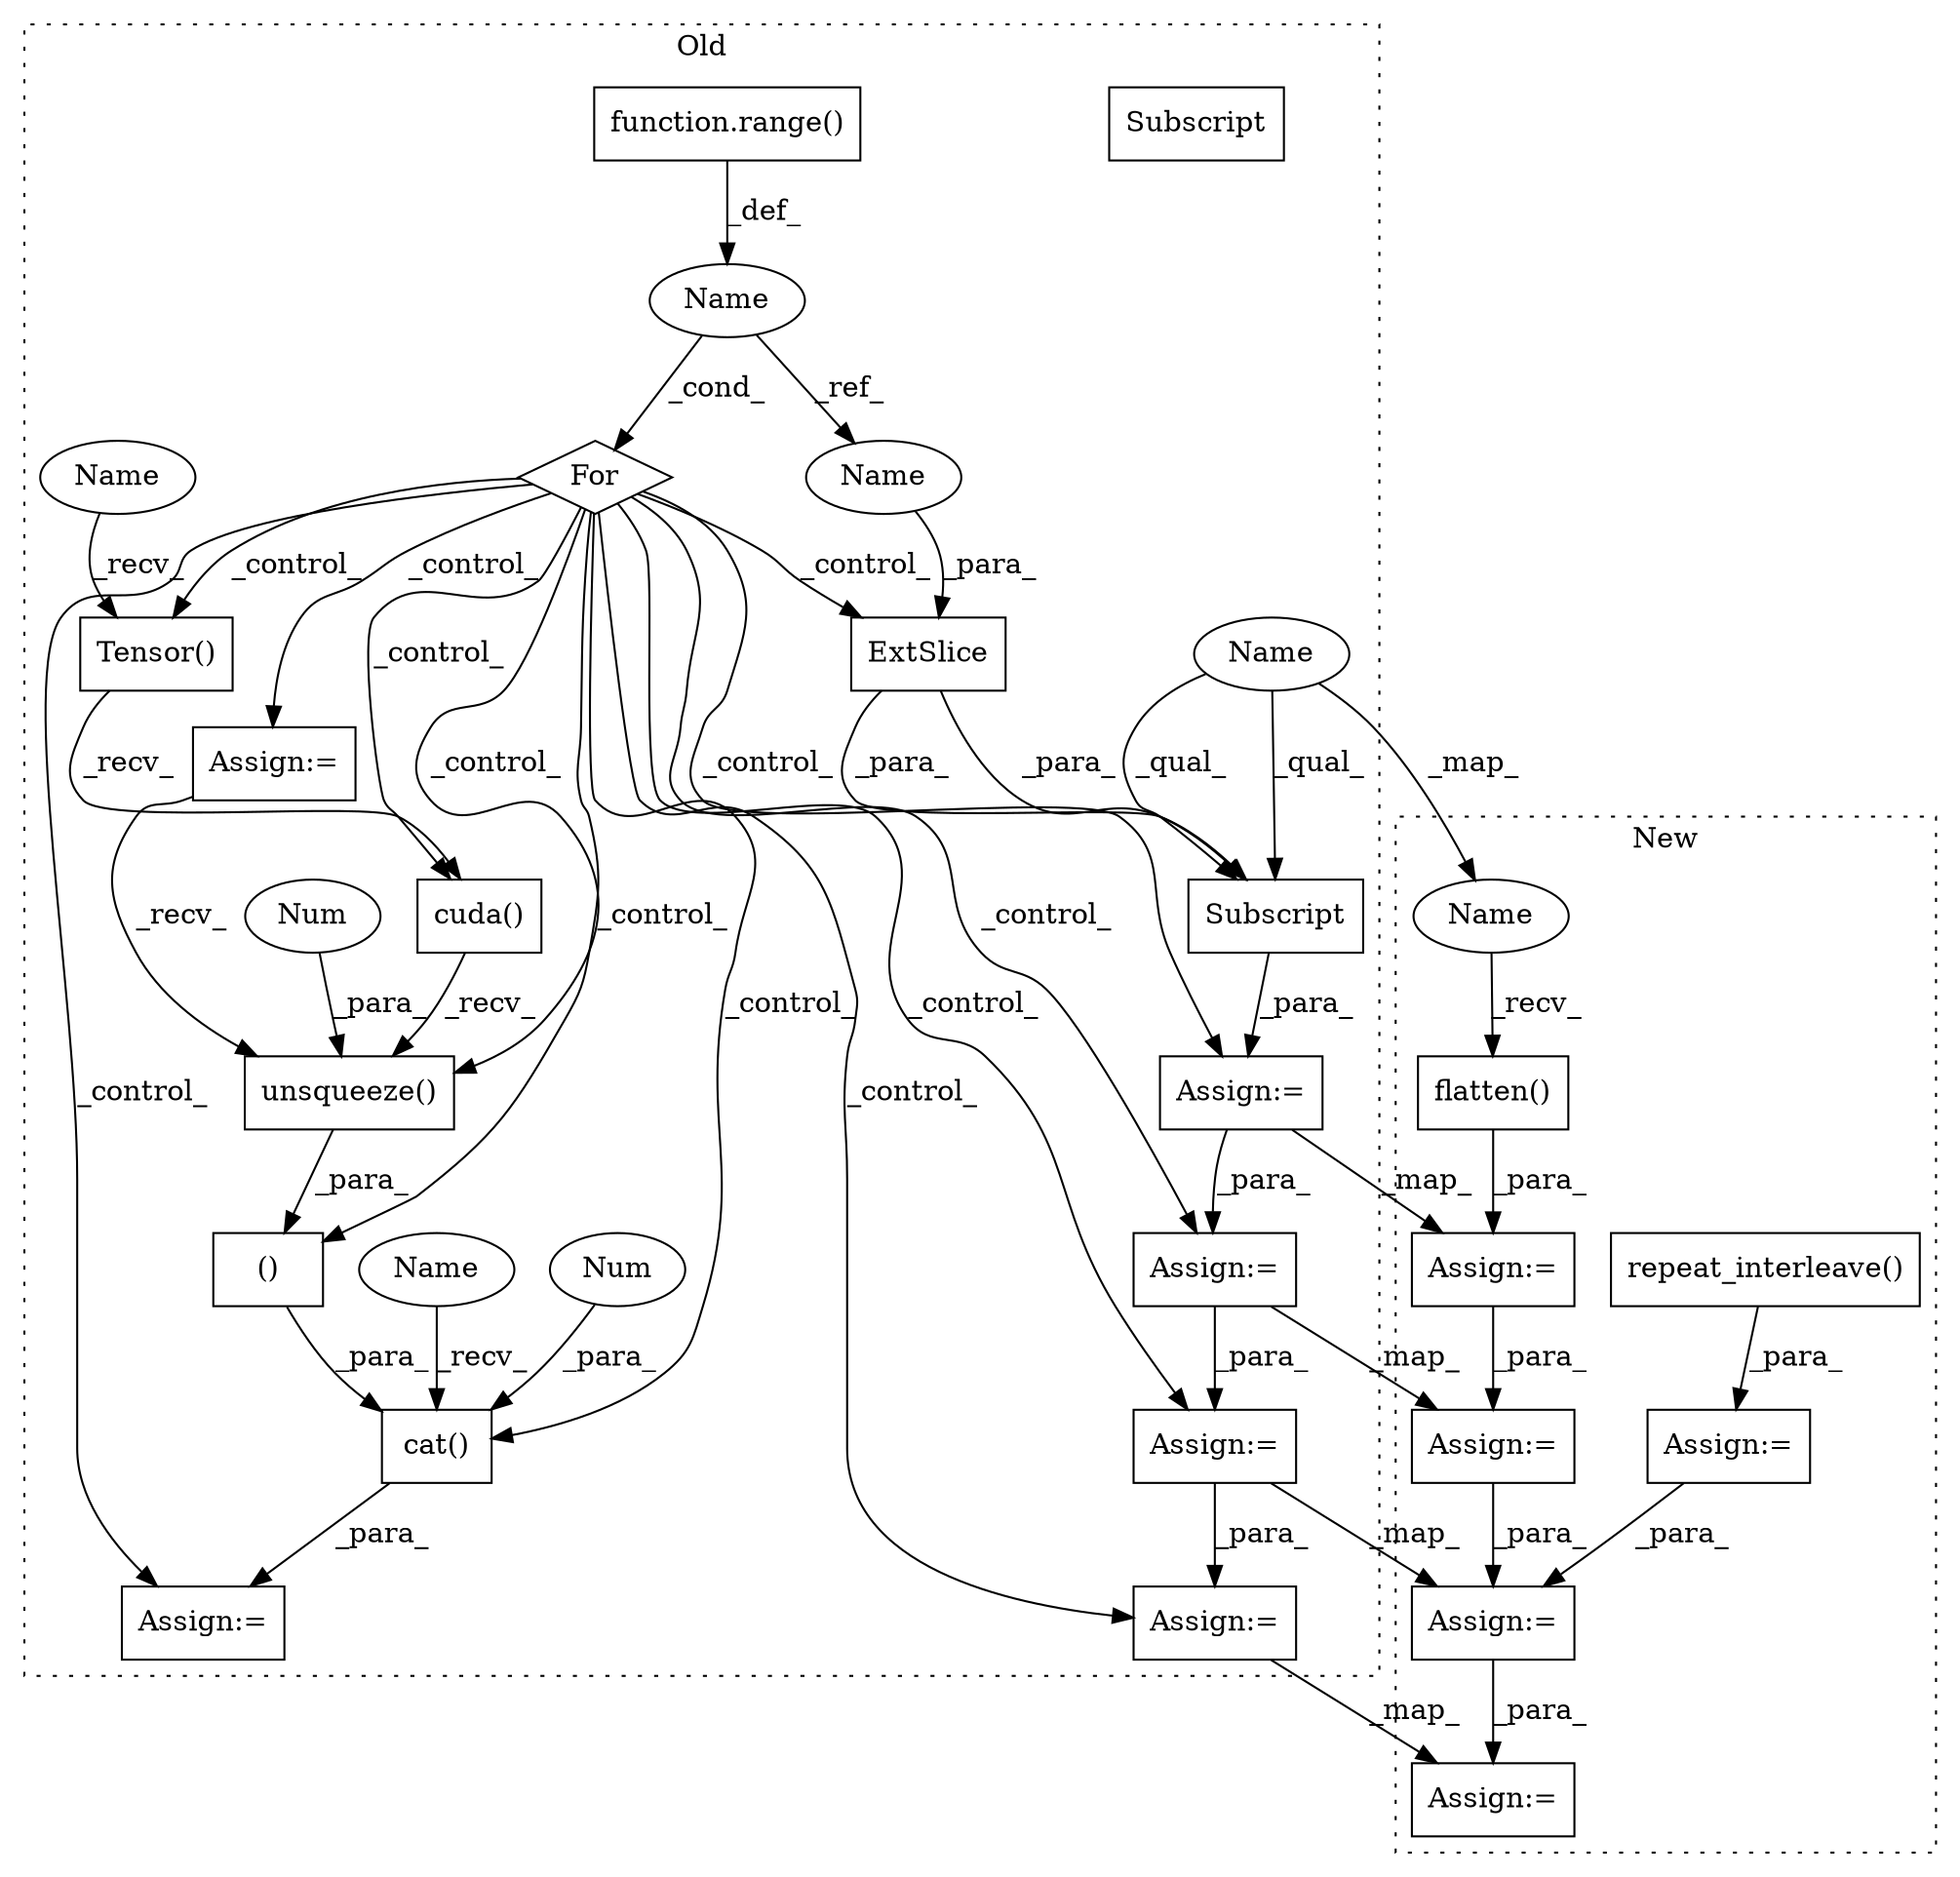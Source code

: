 digraph G {
subgraph cluster0 {
1 [label="Subscript" a="63" s="5576,0" l="26,0" shape="box"];
4 [label="ExtSlice" a="85" s="5576" l="4" shape="box"];
5 [label="function.range()" a="75" s="5441,5466" l="6,1" shape="box"];
6 [label="()" a="54" s="7034" l="32" shape="box"];
7 [label="Name" a="87" s="5430" l="7" shape="ellipse"];
8 [label="cat()" a="75" s="7013,7070" l="10,1" shape="box"];
9 [label="Tensor()" a="75" s="5536" l="14" shape="box"];
10 [label="unsqueeze()" a="75" s="7036,7065" l="28,1" shape="box"];
11 [label="For" a="107" s="5426,5467" l="4,14" shape="diamond"];
12 [label="Num" a="76" s="7064" l="1" shape="ellipse"];
13 [label="Num" a="76" s="7069" l="1" shape="ellipse"];
14 [label="Assign:=" a="68" s="7010" l="3" shape="box"];
15 [label="Assign:=" a="68" s="5488" l="3" shape="box"];
17 [label="Assign:=" a="68" s="5672" l="3" shape="box"];
19 [label="Assign:=" a="68" s="5573" l="3" shape="box"];
21 [label="Assign:=" a="68" s="5749" l="3" shape="box"];
24 [label="Assign:=" a="68" s="5626" l="3" shape="box"];
25 [label="cuda()" a="75" s="5536" l="21" shape="box"];
26 [label="Name" a="87" s="5576" l="14" shape="ellipse"];
27 [label="Subscript" a="63" s="5576,0" l="26,0" shape="box"];
28 [label="Name" a="87" s="5594" l="7" shape="ellipse"];
30 [label="Name" a="87" s="5536" l="5" shape="ellipse"];
31 [label="Name" a="87" s="7013" l="5" shape="ellipse"];
label = "Old";
style="dotted";
}
subgraph cluster1 {
2 [label="repeat_interleave()" a="75" s="5786,5834" l="29,8" shape="box"];
3 [label="Assign:=" a="68" s="5783" l="3" shape="box"];
16 [label="Assign:=" a="68" s="6200" l="3" shape="box"];
18 [label="flatten()" a="75" s="5929" l="24" shape="box"];
20 [label="Assign:=" a="68" s="5926" l="3" shape="box"];
22 [label="Assign:=" a="68" s="6273" l="3" shape="box"];
23 [label="Assign:=" a="68" s="6158" l="3" shape="box"];
29 [label="Name" a="87" s="5929" l="14" shape="ellipse"];
label = "New";
style="dotted";
}
2 -> 3 [label="_para_"];
3 -> 16 [label="_para_"];
4 -> 27 [label="_para_"];
4 -> 27 [label="_para_"];
5 -> 7 [label="_def_"];
6 -> 8 [label="_para_"];
7 -> 28 [label="_ref_"];
7 -> 11 [label="_cond_"];
8 -> 14 [label="_para_"];
9 -> 25 [label="_recv_"];
10 -> 6 [label="_para_"];
11 -> 6 [label="_control_"];
11 -> 19 [label="_control_"];
11 -> 25 [label="_control_"];
11 -> 14 [label="_control_"];
11 -> 17 [label="_control_"];
11 -> 4 [label="_control_"];
11 -> 9 [label="_control_"];
11 -> 15 [label="_control_"];
11 -> 21 [label="_control_"];
11 -> 8 [label="_control_"];
11 -> 10 [label="_control_"];
11 -> 24 [label="_control_"];
12 -> 10 [label="_para_"];
13 -> 8 [label="_para_"];
15 -> 10 [label="_recv_"];
16 -> 22 [label="_para_"];
17 -> 16 [label="_map_"];
17 -> 21 [label="_para_"];
18 -> 20 [label="_para_"];
19 -> 20 [label="_map_"];
19 -> 24 [label="_para_"];
20 -> 23 [label="_para_"];
21 -> 22 [label="_map_"];
23 -> 16 [label="_para_"];
24 -> 23 [label="_map_"];
24 -> 17 [label="_para_"];
25 -> 10 [label="_recv_"];
26 -> 29 [label="_map_"];
26 -> 27 [label="_qual_"];
26 -> 27 [label="_qual_"];
27 -> 19 [label="_para_"];
28 -> 4 [label="_para_"];
29 -> 18 [label="_recv_"];
30 -> 9 [label="_recv_"];
31 -> 8 [label="_recv_"];
}